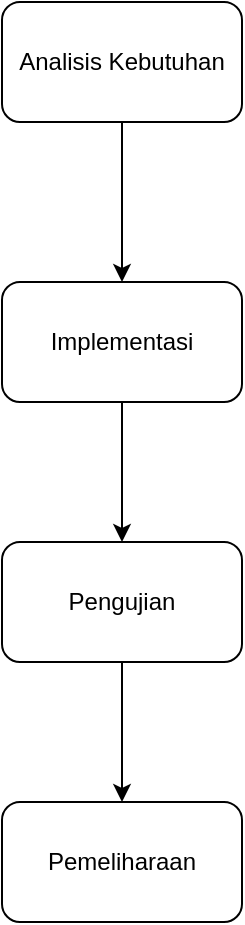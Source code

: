 <mxfile version="23.1.4" type="github">
  <diagram name="Halaman-1" id="jdxGgYb-opK5xxt-9X0P">
    <mxGraphModel dx="1526" dy="906" grid="1" gridSize="10" guides="1" tooltips="1" connect="1" arrows="1" fold="1" page="1" pageScale="1" pageWidth="827" pageHeight="1169" math="0" shadow="0">
      <root>
        <mxCell id="0" />
        <mxCell id="1" parent="0" />
        <mxCell id="gm6dwcMXlgpKt-WC20R7-5" style="edgeStyle=orthogonalEdgeStyle;rounded=0;orthogonalLoop=1;jettySize=auto;html=1;entryX=0.5;entryY=0;entryDx=0;entryDy=0;" parent="1" source="gm6dwcMXlgpKt-WC20R7-1" target="gm6dwcMXlgpKt-WC20R7-2" edge="1">
          <mxGeometry relative="1" as="geometry" />
        </mxCell>
        <mxCell id="gm6dwcMXlgpKt-WC20R7-1" value="Analisis Kebutuhan" style="rounded=1;whiteSpace=wrap;html=1;" parent="1" vertex="1">
          <mxGeometry x="330" y="170" width="120" height="60" as="geometry" />
        </mxCell>
        <mxCell id="gm6dwcMXlgpKt-WC20R7-6" style="edgeStyle=orthogonalEdgeStyle;rounded=0;orthogonalLoop=1;jettySize=auto;html=1;entryX=0.5;entryY=0;entryDx=0;entryDy=0;" parent="1" source="gm6dwcMXlgpKt-WC20R7-2" target="gm6dwcMXlgpKt-WC20R7-3" edge="1">
          <mxGeometry relative="1" as="geometry" />
        </mxCell>
        <mxCell id="gm6dwcMXlgpKt-WC20R7-2" value="Implementasi" style="rounded=1;whiteSpace=wrap;html=1;" parent="1" vertex="1">
          <mxGeometry x="330" y="310" width="120" height="60" as="geometry" />
        </mxCell>
        <mxCell id="gm6dwcMXlgpKt-WC20R7-7" style="edgeStyle=orthogonalEdgeStyle;rounded=0;orthogonalLoop=1;jettySize=auto;html=1;" parent="1" source="gm6dwcMXlgpKt-WC20R7-3" target="gm6dwcMXlgpKt-WC20R7-4" edge="1">
          <mxGeometry relative="1" as="geometry" />
        </mxCell>
        <mxCell id="gm6dwcMXlgpKt-WC20R7-3" value="Pengujian" style="rounded=1;whiteSpace=wrap;html=1;" parent="1" vertex="1">
          <mxGeometry x="330" y="440" width="120" height="60" as="geometry" />
        </mxCell>
        <mxCell id="gm6dwcMXlgpKt-WC20R7-4" value="Pemeliharaan" style="rounded=1;whiteSpace=wrap;html=1;" parent="1" vertex="1">
          <mxGeometry x="330" y="570" width="120" height="60" as="geometry" />
        </mxCell>
      </root>
    </mxGraphModel>
  </diagram>
</mxfile>
